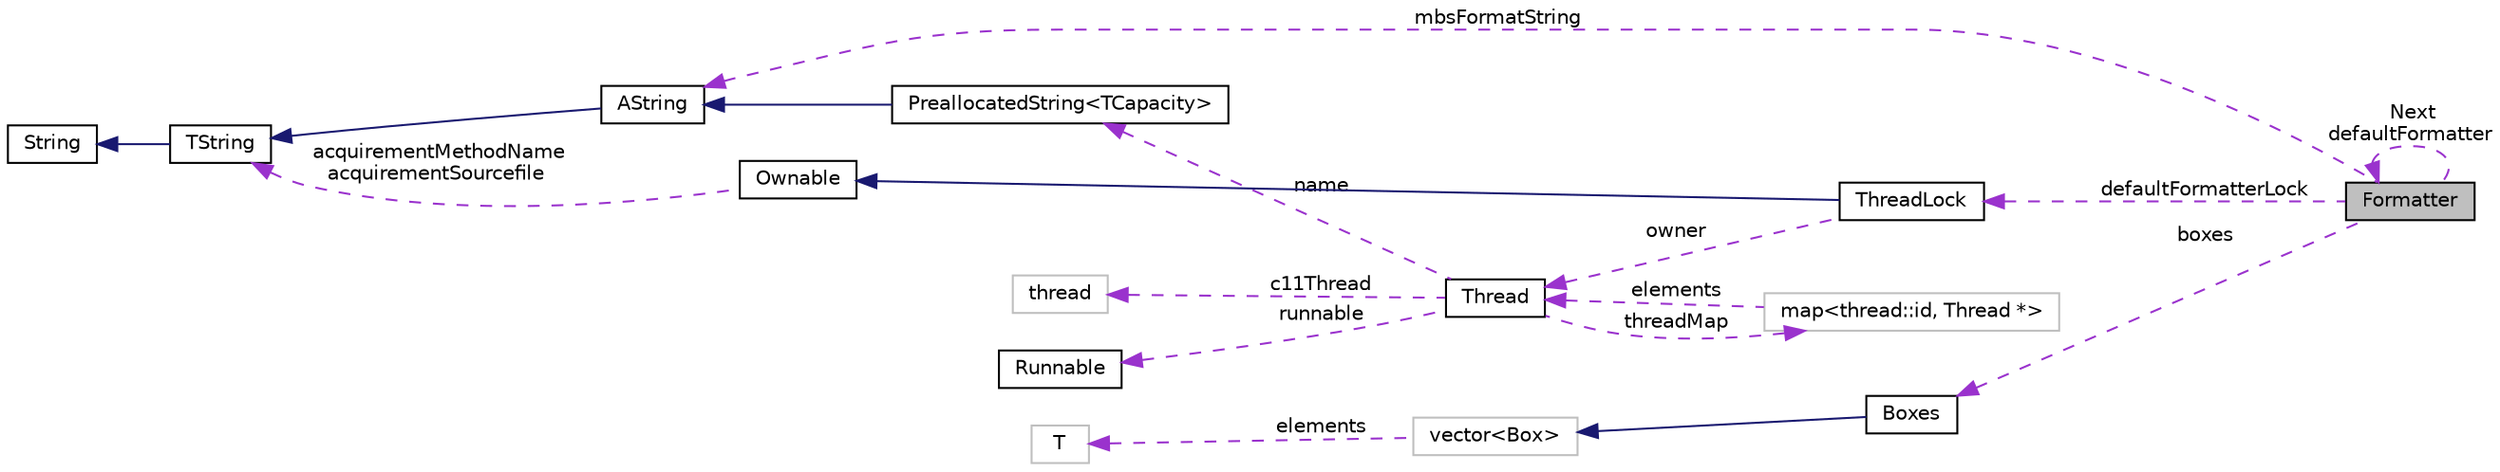 digraph "Formatter"
{
  edge [fontname="Helvetica",fontsize="10",labelfontname="Helvetica",labelfontsize="10"];
  node [fontname="Helvetica",fontsize="10",shape=record];
  rankdir="LR";
  Node4 [label="Formatter",height=0.2,width=0.4,color="black", fillcolor="grey75", style="filled", fontcolor="black"];
  Node12 [label="map\<thread::id, Thread *\>",height=0.2,width=0.4,color="grey75", fillcolor="white", style="filled"];
  Node16 [label="vector\<Box\>",height=0.2,width=0.4,color="grey75", fillcolor="white", style="filled",tooltip="STL class. "];
  Node13 [label="PreallocatedString\<TCapacity\>",height=0.2,width=0.4,color="black", fillcolor="white", style="filled",URL="$classaworx_1_1lib_1_1strings_1_1PreallocatedString.html"];
  Node4 -> Node4 [dir="back",color="darkorchid3",fontsize="10",style="dashed",label=" Next\ndefaultFormatter" ,fontname="Helvetica"];
  Node5 -> Node4 [dir="back",color="darkorchid3",fontsize="10",style="dashed",label=" mbsFormatString" ,fontname="Helvetica"];
  Node5 -> Node13 [dir="back",color="midnightblue",fontsize="10",style="solid",fontname="Helvetica"];
  Node6 -> Node5 [dir="back",color="midnightblue",fontsize="10",style="solid",fontname="Helvetica"];
  Node6 -> Node9 [dir="back",color="darkorchid3",fontsize="10",style="dashed",label=" acquirementMethodName\nacquirementSourcefile" ,fontname="Helvetica"];
  Node7 -> Node6 [dir="back",color="midnightblue",fontsize="10",style="solid",fontname="Helvetica"];
  Node8 -> Node4 [dir="back",color="darkorchid3",fontsize="10",style="dashed",label=" defaultFormatterLock" ,fontname="Helvetica"];
  Node9 -> Node8 [dir="back",color="midnightblue",fontsize="10",style="solid",fontname="Helvetica"];
  Node10 -> Node8 [dir="back",color="darkorchid3",fontsize="10",style="dashed",label=" owner" ,fontname="Helvetica"];
  Node10 -> Node12 [dir="back",color="darkorchid3",fontsize="10",style="dashed",label=" elements" ,fontname="Helvetica"];
  Node11 -> Node10 [dir="back",color="darkorchid3",fontsize="10",style="dashed",label=" runnable" ,fontname="Helvetica"];
  Node12 -> Node10 [dir="back",color="darkorchid3",fontsize="10",style="dashed",label=" threadMap" ,fontname="Helvetica"];
  Node13 -> Node10 [dir="back",color="darkorchid3",fontsize="10",style="dashed",label=" name" ,fontname="Helvetica"];
  Node14 -> Node10 [dir="back",color="darkorchid3",fontsize="10",style="dashed",label=" c11Thread" ,fontname="Helvetica"];
  Node15 -> Node4 [dir="back",color="darkorchid3",fontsize="10",style="dashed",label=" boxes" ,fontname="Helvetica"];
  Node16 -> Node15 [dir="back",color="midnightblue",fontsize="10",style="solid",fontname="Helvetica"];
  Node17 -> Node16 [dir="back",color="darkorchid3",fontsize="10",style="dashed",label=" elements" ,fontname="Helvetica"];
  Node5 [label="AString",height=0.2,width=0.4,color="black", fillcolor="white", style="filled",URL="$classaworx_1_1lib_1_1strings_1_1AString.html"];
  Node6 [label="TString",height=0.2,width=0.4,color="black", fillcolor="white", style="filled",URL="$classaworx_1_1lib_1_1strings_1_1TString.html"];
  Node7 [label="String",height=0.2,width=0.4,color="black", fillcolor="white", style="filled",URL="$classaworx_1_1lib_1_1strings_1_1String.html"];
  Node8 [label="ThreadLock",height=0.2,width=0.4,color="black", fillcolor="white", style="filled",URL="$classaworx_1_1lib_1_1threads_1_1ThreadLock.html"];
  Node9 [label="Ownable",height=0.2,width=0.4,color="black", fillcolor="white", style="filled",URL="$classaworx_1_1lib_1_1lang_1_1Ownable.html"];
  Node10 [label="Thread",height=0.2,width=0.4,color="black", fillcolor="white", style="filled",URL="$classaworx_1_1lib_1_1threads_1_1Thread.html"];
  Node11 [label="Runnable",height=0.2,width=0.4,color="black", fillcolor="white", style="filled",URL="$classaworx_1_1lib_1_1threads_1_1Runnable.html"];
  Node14 [label="thread",height=0.2,width=0.4,color="grey75", fillcolor="white", style="filled",tooltip="STL class. "];
  Node15 [label="Boxes",height=0.2,width=0.4,color="black", fillcolor="white", style="filled",URL="$classaworx_1_1lib_1_1boxing_1_1Boxes.html"];
  Node17 [label="T",height=0.2,width=0.4,color="grey75", fillcolor="white", style="filled"];
}

